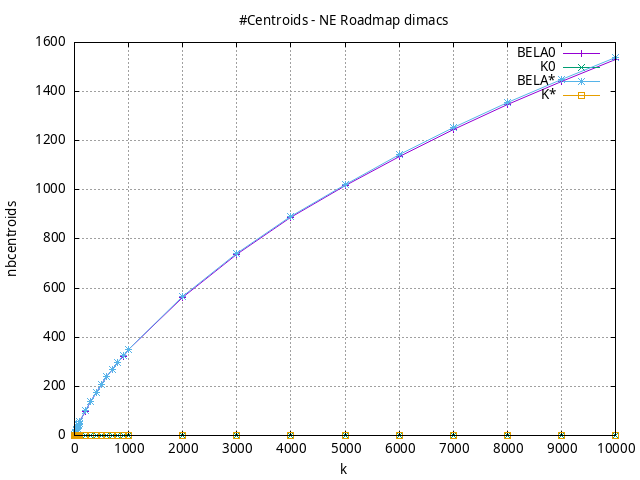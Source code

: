 #!/usr/bin/gnuplot
# -*- coding: utf-8 -*-
#
# results/roadmap/dimacs/NE/USA-road-d.NE.mixed.nbcentroids.gnuplot
#
# Started on 01/09/2024 14:44:38
# Author: Carlos Linares López
set grid
set xlabel "k"
set ylabel "nbcentroids"

set title "#Centroids - NE Roadmap dimacs"

set terminal png enhanced font "Ariel,10"
set output 'USA-road-d.NE.mixed.nbcentroids.png'

plot "-" title "BELA0"      with linesp, "-" title "K0"      with linesp, "-" title "BELA*"      with linesp, "-" title "K*"      with linesp

	1 1.0
	2 1.44
	3 2.21
	4 2.69
	5 3.52
	6 4.0
	7 4.79
	8 5.2
	9 6.05
	10 6.5
	20 12.65
	30 18.48
	40 24.16
	50 29.8
	60 34.95
	70 40.22
	80 45.42
	90 50.41
	100 55.07
	200 99.62
	300 138.61
	400 174.14
	500 207.3
	600 238.26
	700 267.63
	800 295.51
	900 322.35
	1000 349.0
	2000 563.42
	3000 737.54
	4000 885.79
	5000 1016.39
	6000 1135.56
	7000 1246.41
	8000 1347.5
	9000 1442.73
	10000 1531.9
end
	1 0.0
	2 0.0
	3 0.0
	4 0.0
	5 0.0
	6 0.0
	7 0.0
	8 0.0
	9 0.0
	10 0.0
	20 0.0
	30 0.0
	40 0.0
	50 0.0
	60 0.0
	70 0.0
	80 0.0
	90 0.0
	100 0.0
	200 0.0
	300 0.0
	400 0.0
	500 0.0
	600 0.0
	700 0.0
	800 0.0
	900 0.0
	1000 0.0
	2000 0.0
	3000 0.0
	4000 0.0
	5000 0.0
	6000 0.0
	7000 0.0
	8000 0.0
	9000 0.0
	10000 0.0
end
	1 1.0
	2 1.44
	3 2.21
	4 2.69
	5 3.52
	6 4.0
	7 4.79
	8 5.2
	9 6.05
	10 6.5
	20 12.65
	30 18.47
	40 24.18
	50 29.84
	60 35.06
	70 40.36
	80 45.52
	90 50.57
	100 55.27
	200 100.12
	300 139.47
	400 175.33
	500 208.7
	600 239.84
	700 269.3
	800 297.33
	900 324.44
	1000 351.16
	2000 567.1
	3000 741.94
	4000 890.67
	5000 1022.01
	6000 1142.22
	7000 1253.43
	8000 1354.98
	9000 1450.79
	10000 1540.32
end
	1 0.0
	2 0.0
	3 0.0
	4 0.0
	5 0.0
	6 0.0
	7 0.0
	8 0.0
	9 0.0
	10 0.0
	20 0.0
	30 0.0
	40 0.0
	50 0.0
	60 0.0
	70 0.0
	80 0.0
	90 0.0
	100 0.0
	200 0.0
	300 0.0
	400 0.0
	500 0.0
	600 0.0
	700 0.0
	800 0.0
	900 0.0
	1000 0.0
	2000 0.0
	3000 0.0
	4000 0.0
	5000 0.0
	6000 0.0
	7000 0.0
	8000 0.0
	9000 0.0
	10000 0.0
end

